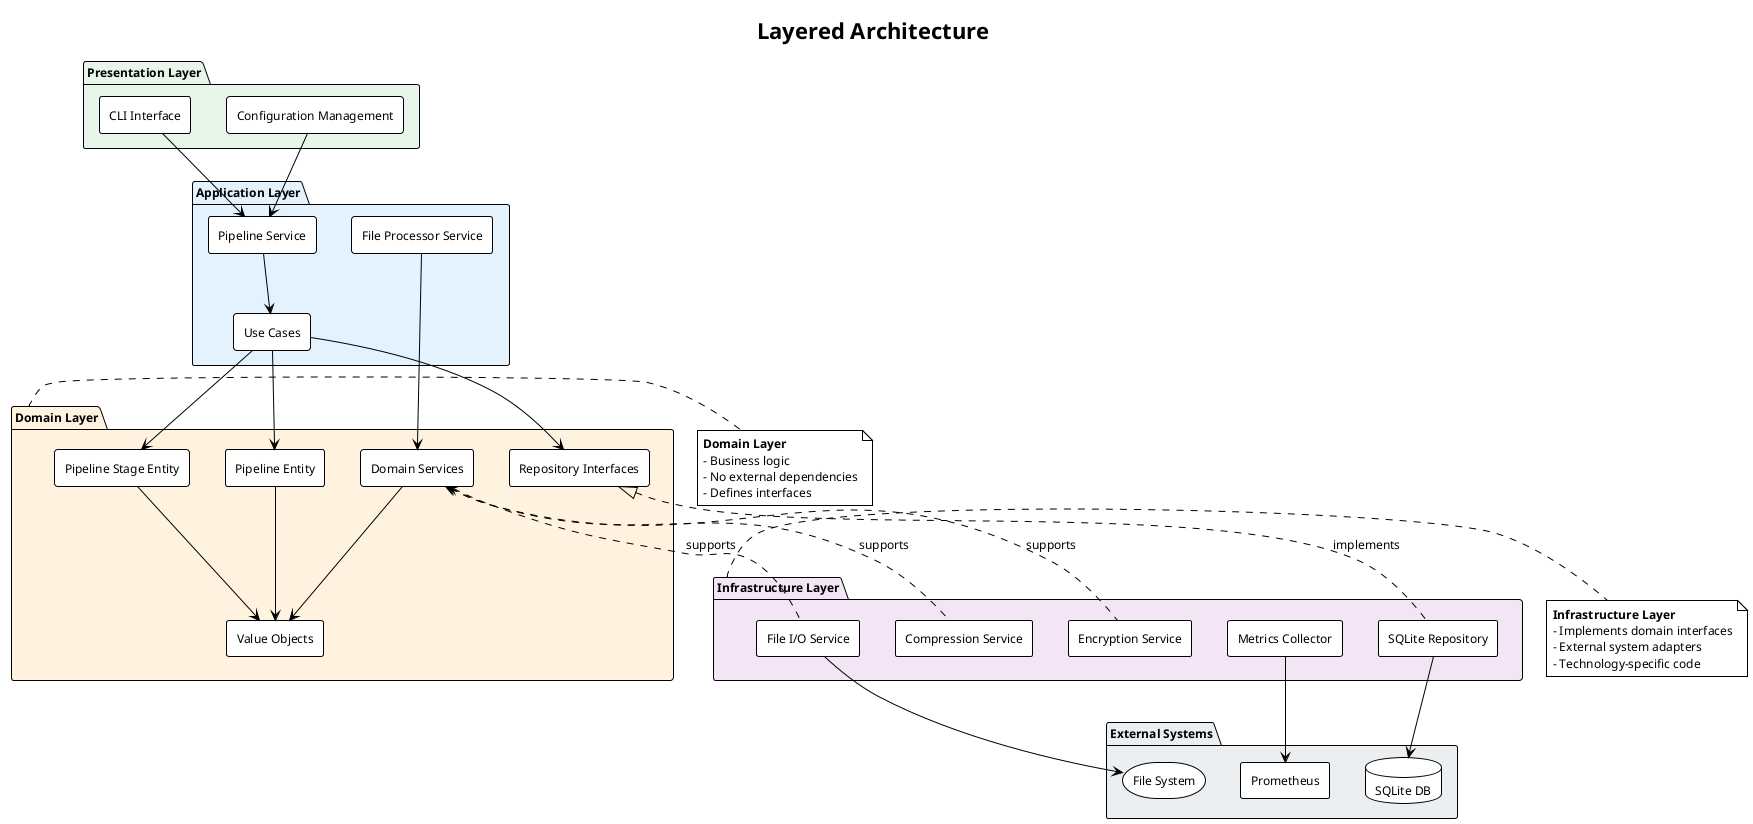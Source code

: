 @startuml layered-architecture
!theme plain
skinparam componentStyle rectangle
skinparam defaultFontName Arial
skinparam defaultFontSize 12

title Layered Architecture

package "Presentation Layer" as presentation #E8F5E9 {
  [CLI Interface] as cli
  [Configuration Management] as config
}

package "Application Layer" as application #E3F2FD {
  [Pipeline Service] as pipeline_svc
  [File Processor Service] as file_proc_svc
  [Use Cases] as use_cases
}

package "Domain Layer" as domain #FFF3E0 {
  [Pipeline Entity] as pipeline_entity
  [Pipeline Stage Entity] as stage_entity
  [Value Objects] as value_objects
  [Domain Services] as domain_services
  [Repository Interfaces] as repo_interfaces
}

package "Infrastructure Layer" as infrastructure #F3E5F5 {
  [SQLite Repository] as sqlite_repo
  [Metrics Collector] as metrics
  [File I/O Service] as file_io
  [Compression Service] as compression
  [Encryption Service] as encryption
}

package "External Systems" as external #ECEFF1 {
  database "SQLite DB" as db
  storage "File System" as fs
  component "Prometheus" as prometheus
}

' Dependencies (top-down)
cli -down-> pipeline_svc
config -down-> pipeline_svc

pipeline_svc -down-> use_cases
file_proc_svc -down-> domain_services

use_cases -down-> pipeline_entity
use_cases -down-> stage_entity
use_cases -down-> repo_interfaces

pipeline_entity -down-> value_objects
stage_entity -down-> value_objects
domain_services -down-> value_objects

' Infrastructure implements domain interfaces
sqlite_repo .up.|> repo_interfaces : implements
file_io .up.> domain_services : supports
compression .up.> domain_services : supports
encryption .up.> domain_services : supports

' Infrastructure to external
sqlite_repo -down-> db
file_io -down-> fs
metrics -down-> prometheus

note right of domain
  **Domain Layer**
  - Business logic
  - No external dependencies
  - Defines interfaces
end note

note right of infrastructure
  **Infrastructure Layer**
  - Implements domain interfaces
  - External system adapters
  - Technology-specific code
end note

@enduml
